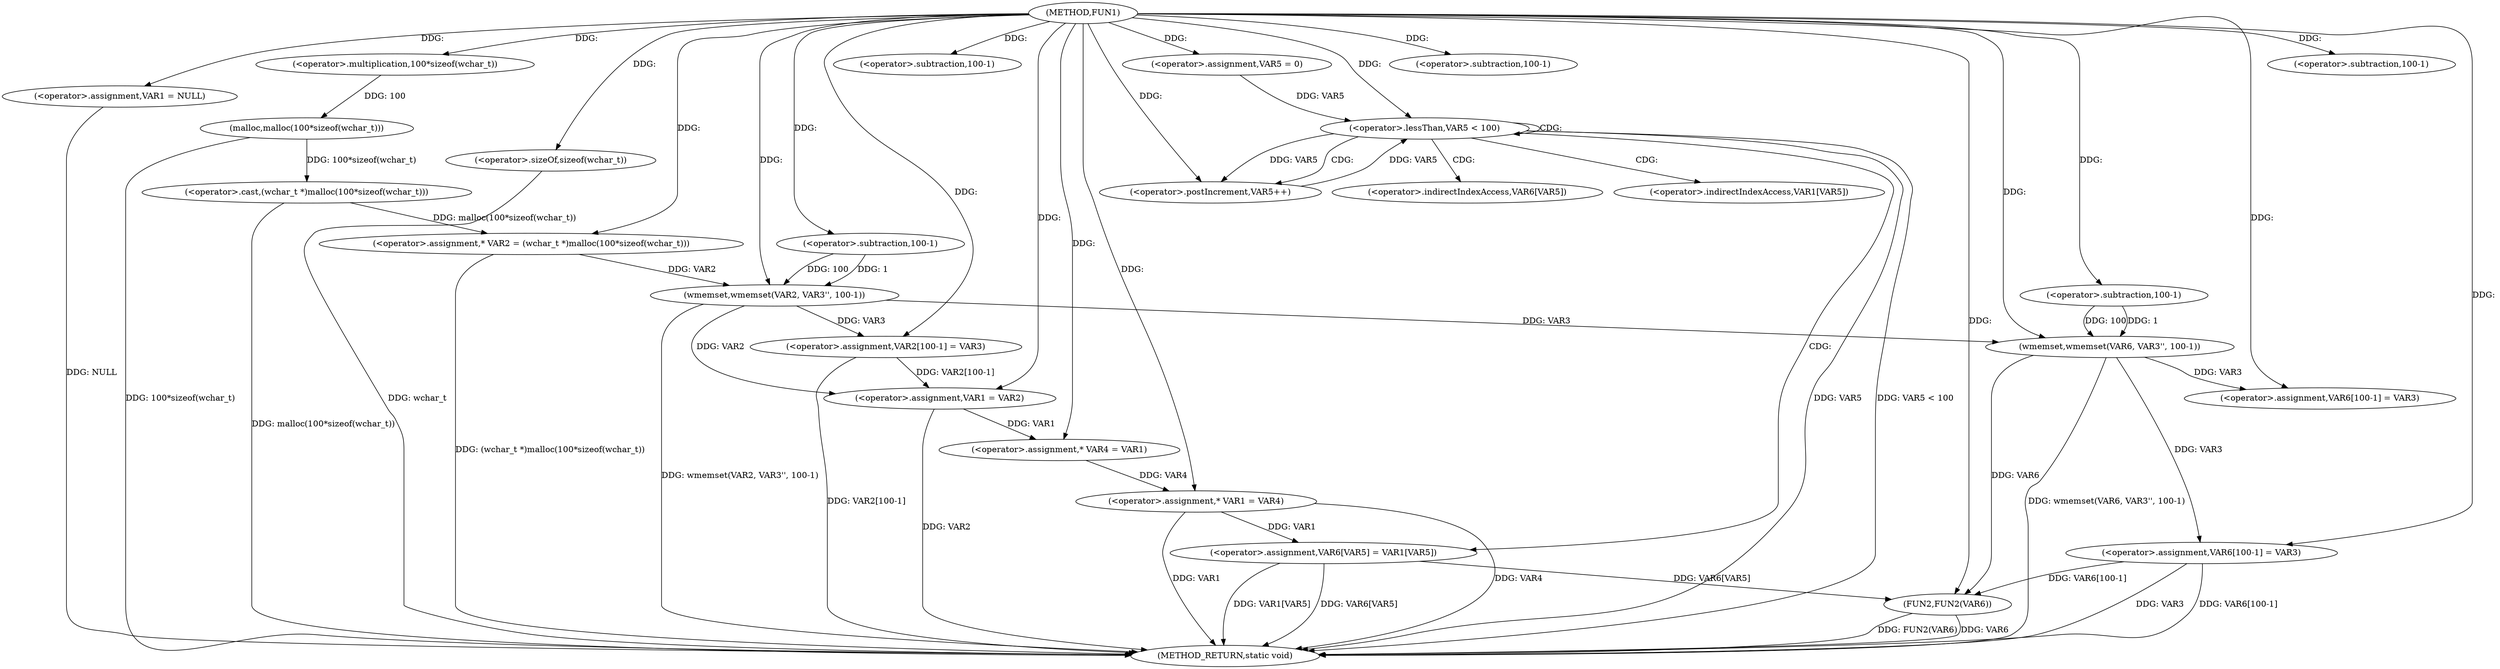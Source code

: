 digraph FUN1 {  
"1000100" [label = "(METHOD,FUN1)" ]
"1000184" [label = "(METHOD_RETURN,static void)" ]
"1000103" [label = "(<operator>.assignment,VAR1 = NULL)" ]
"1000108" [label = "(<operator>.assignment,* VAR2 = (wchar_t *)malloc(100*sizeof(wchar_t)))" ]
"1000110" [label = "(<operator>.cast,(wchar_t *)malloc(100*sizeof(wchar_t)))" ]
"1000112" [label = "(malloc,malloc(100*sizeof(wchar_t)))" ]
"1000113" [label = "(<operator>.multiplication,100*sizeof(wchar_t))" ]
"1000115" [label = "(<operator>.sizeOf,sizeof(wchar_t))" ]
"1000117" [label = "(wmemset,wmemset(VAR2, VAR3'', 100-1))" ]
"1000120" [label = "(<operator>.subtraction,100-1)" ]
"1000123" [label = "(<operator>.assignment,VAR2[100-1] = VAR3)" ]
"1000126" [label = "(<operator>.subtraction,100-1)" ]
"1000130" [label = "(<operator>.assignment,VAR1 = VAR2)" ]
"1000135" [label = "(<operator>.assignment,* VAR4 = VAR1)" ]
"1000139" [label = "(<operator>.assignment,* VAR1 = VAR4)" ]
"1000145" [label = "(wmemset,wmemset(VAR6, VAR3'', 100-1))" ]
"1000148" [label = "(<operator>.subtraction,100-1)" ]
"1000151" [label = "(<operator>.assignment,VAR6[100-1] = VAR3)" ]
"1000154" [label = "(<operator>.subtraction,100-1)" ]
"1000159" [label = "(<operator>.assignment,VAR5 = 0)" ]
"1000162" [label = "(<operator>.lessThan,VAR5 < 100)" ]
"1000165" [label = "(<operator>.postIncrement,VAR5++)" ]
"1000168" [label = "(<operator>.assignment,VAR6[VAR5] = VAR1[VAR5])" ]
"1000175" [label = "(<operator>.assignment,VAR6[100-1] = VAR3)" ]
"1000178" [label = "(<operator>.subtraction,100-1)" ]
"1000182" [label = "(FUN2,FUN2(VAR6))" ]
"1000169" [label = "(<operator>.indirectIndexAccess,VAR6[VAR5])" ]
"1000172" [label = "(<operator>.indirectIndexAccess,VAR1[VAR5])" ]
  "1000168" -> "1000184"  [ label = "DDG: VAR1[VAR5]"] 
  "1000168" -> "1000184"  [ label = "DDG: VAR6[VAR5]"] 
  "1000103" -> "1000184"  [ label = "DDG: NULL"] 
  "1000139" -> "1000184"  [ label = "DDG: VAR1"] 
  "1000175" -> "1000184"  [ label = "DDG: VAR3"] 
  "1000175" -> "1000184"  [ label = "DDG: VAR6[100-1]"] 
  "1000110" -> "1000184"  [ label = "DDG: malloc(100*sizeof(wchar_t))"] 
  "1000145" -> "1000184"  [ label = "DDG: wmemset(VAR6, VAR3'', 100-1)"] 
  "1000182" -> "1000184"  [ label = "DDG: FUN2(VAR6)"] 
  "1000117" -> "1000184"  [ label = "DDG: wmemset(VAR2, VAR3'', 100-1)"] 
  "1000130" -> "1000184"  [ label = "DDG: VAR2"] 
  "1000139" -> "1000184"  [ label = "DDG: VAR4"] 
  "1000112" -> "1000184"  [ label = "DDG: 100*sizeof(wchar_t)"] 
  "1000108" -> "1000184"  [ label = "DDG: (wchar_t *)malloc(100*sizeof(wchar_t))"] 
  "1000162" -> "1000184"  [ label = "DDG: VAR5"] 
  "1000162" -> "1000184"  [ label = "DDG: VAR5 < 100"] 
  "1000115" -> "1000184"  [ label = "DDG: wchar_t"] 
  "1000182" -> "1000184"  [ label = "DDG: VAR6"] 
  "1000123" -> "1000184"  [ label = "DDG: VAR2[100-1]"] 
  "1000100" -> "1000103"  [ label = "DDG: "] 
  "1000110" -> "1000108"  [ label = "DDG: malloc(100*sizeof(wchar_t))"] 
  "1000100" -> "1000108"  [ label = "DDG: "] 
  "1000112" -> "1000110"  [ label = "DDG: 100*sizeof(wchar_t)"] 
  "1000113" -> "1000112"  [ label = "DDG: 100"] 
  "1000100" -> "1000113"  [ label = "DDG: "] 
  "1000100" -> "1000115"  [ label = "DDG: "] 
  "1000108" -> "1000117"  [ label = "DDG: VAR2"] 
  "1000100" -> "1000117"  [ label = "DDG: "] 
  "1000120" -> "1000117"  [ label = "DDG: 100"] 
  "1000120" -> "1000117"  [ label = "DDG: 1"] 
  "1000100" -> "1000120"  [ label = "DDG: "] 
  "1000117" -> "1000123"  [ label = "DDG: VAR3"] 
  "1000100" -> "1000123"  [ label = "DDG: "] 
  "1000100" -> "1000126"  [ label = "DDG: "] 
  "1000117" -> "1000130"  [ label = "DDG: VAR2"] 
  "1000123" -> "1000130"  [ label = "DDG: VAR2[100-1]"] 
  "1000100" -> "1000130"  [ label = "DDG: "] 
  "1000130" -> "1000135"  [ label = "DDG: VAR1"] 
  "1000100" -> "1000135"  [ label = "DDG: "] 
  "1000135" -> "1000139"  [ label = "DDG: VAR4"] 
  "1000100" -> "1000139"  [ label = "DDG: "] 
  "1000100" -> "1000145"  [ label = "DDG: "] 
  "1000117" -> "1000145"  [ label = "DDG: VAR3"] 
  "1000148" -> "1000145"  [ label = "DDG: 100"] 
  "1000148" -> "1000145"  [ label = "DDG: 1"] 
  "1000100" -> "1000148"  [ label = "DDG: "] 
  "1000145" -> "1000151"  [ label = "DDG: VAR3"] 
  "1000100" -> "1000151"  [ label = "DDG: "] 
  "1000100" -> "1000154"  [ label = "DDG: "] 
  "1000100" -> "1000159"  [ label = "DDG: "] 
  "1000159" -> "1000162"  [ label = "DDG: VAR5"] 
  "1000165" -> "1000162"  [ label = "DDG: VAR5"] 
  "1000100" -> "1000162"  [ label = "DDG: "] 
  "1000162" -> "1000165"  [ label = "DDG: VAR5"] 
  "1000100" -> "1000165"  [ label = "DDG: "] 
  "1000139" -> "1000168"  [ label = "DDG: VAR1"] 
  "1000100" -> "1000175"  [ label = "DDG: "] 
  "1000145" -> "1000175"  [ label = "DDG: VAR3"] 
  "1000100" -> "1000178"  [ label = "DDG: "] 
  "1000168" -> "1000182"  [ label = "DDG: VAR6[VAR5]"] 
  "1000175" -> "1000182"  [ label = "DDG: VAR6[100-1]"] 
  "1000145" -> "1000182"  [ label = "DDG: VAR6"] 
  "1000100" -> "1000182"  [ label = "DDG: "] 
  "1000162" -> "1000168"  [ label = "CDG: "] 
  "1000162" -> "1000162"  [ label = "CDG: "] 
  "1000162" -> "1000165"  [ label = "CDG: "] 
  "1000162" -> "1000172"  [ label = "CDG: "] 
  "1000162" -> "1000169"  [ label = "CDG: "] 
}
